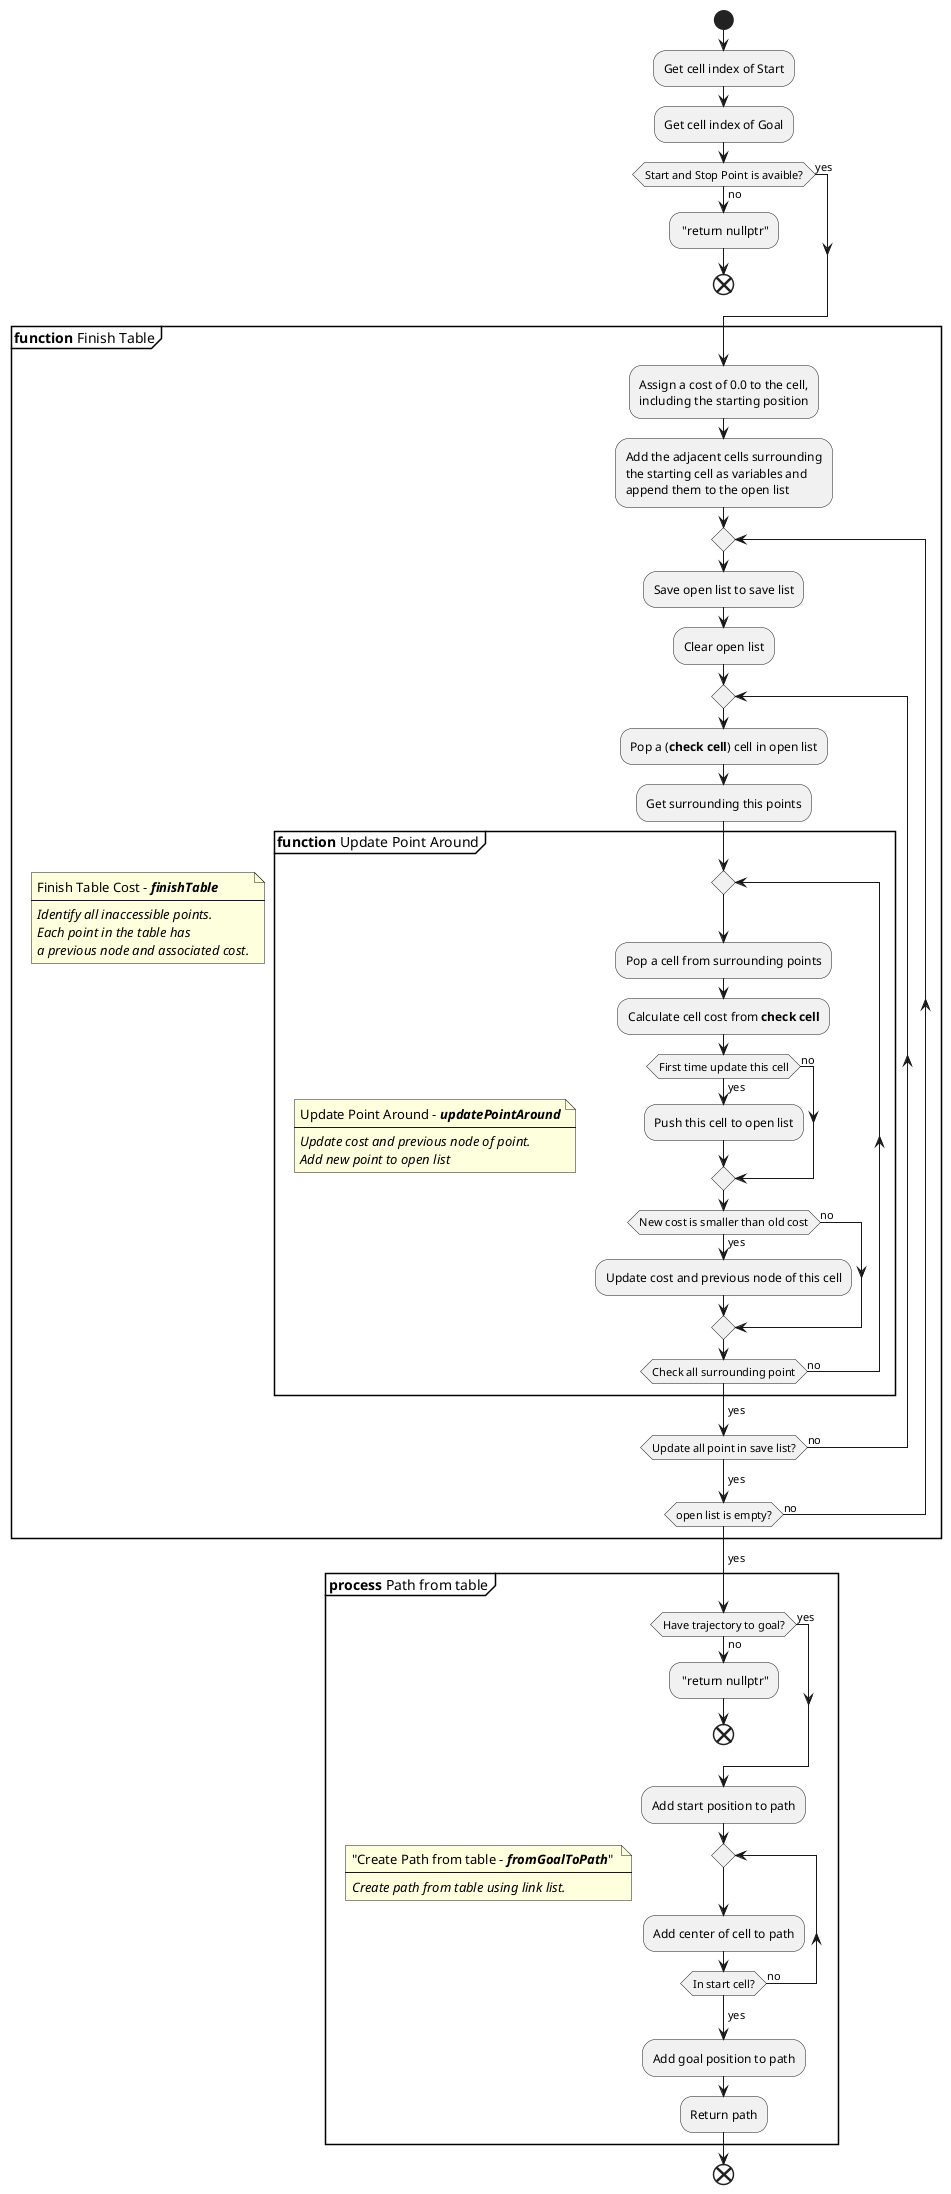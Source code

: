 @startuml Dijkstra Psudocode
start

:Get cell index of Start;
:Get cell index of Goal;
if(Start and Stop Point is avaible?) then (yes)
else (no)
    : "return nullptr";
    end;
endif;

partition "**function** Finish Table" {
    note
        Finish Table Cost - **//finishTable//**
        ----
        //Identify all inaccessible points.//
        //Each point in the table has//
        //a previous node and associated cost.//
    end note
    :Assign a cost of 0.0 to the cell,
    including the starting position;
    :Add the adjacent cells surrounding
    the starting cell as variables and
    append them to the open list;
    repeat
        :Save open list to save list;
        :Clear open list;
        repeat
            :Pop a (**check cell**) cell in open list;
            :Get surrounding this points;
            partition "**function** Update Point Around" {
                note
                    Update Point Around - **//updatePointAround//**
                    ----
                    //Update cost and previous node of point.//
                    //Add new point to open list//
                end note
                repeat
                    :Pop a cell from surrounding points;
                    :Calculate cell cost from **check cell**;
                    if(First time update this cell) then (yes)
                        :Push this cell to open list;
                    else(no)
                    endif;
                    if(New cost is smaller than old cost) then (yes)
                        :Update cost and previous node of this cell;
                    else(no)
                    endif;
                repeat while (Check all surrounding point) is (no)
                ->yes;
            }
        repeat while (Update all point in save list?) is (no)
        ->yes;
    repeat while (open list is empty?) is (no)
        ->yes;
}

partition "**process** Path from table" {
    note
        "Create Path from table - **//fromGoalToPath//**" 
        ----
        //Create path from table using link list.//
    end note
    if(Have trajectory to goal?) then(yes)
        ' break
    else (no)
        : "return nullptr";
        end
    endif
    :Add start position to path;
    repeat
        :Add center of cell to path;
    repeat while (In start cell?) is (no)
    ->yes;
    :Add goal position to path;
    :Return path;
}
end
@enduml
